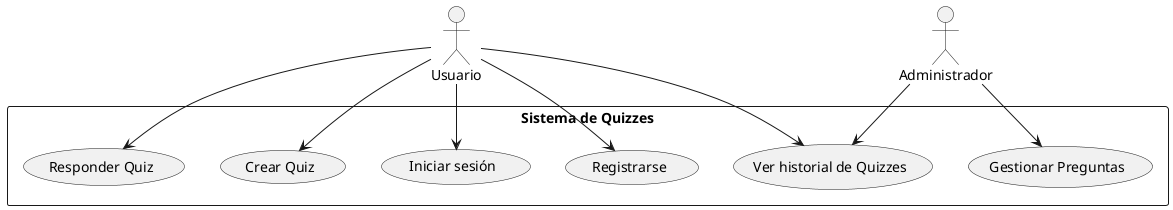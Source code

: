 @startuml
actor "Usuario" as User
actor "Administrador" as Admin

rectangle "Sistema de Quizzes" {
    usecase "Registrarse" as UC1
    usecase "Iniciar sesión" as UC2
    usecase "Crear Quiz" as UC3
    usecase "Responder Quiz" as UC4
    usecase "Ver historial de Quizzes" as UC5
    usecase "Gestionar Preguntas" as UC6
}

User --> UC1
User --> UC2
User --> UC3
User --> UC4
User --> UC5

Admin --> UC6
Admin --> UC5

@enduml
